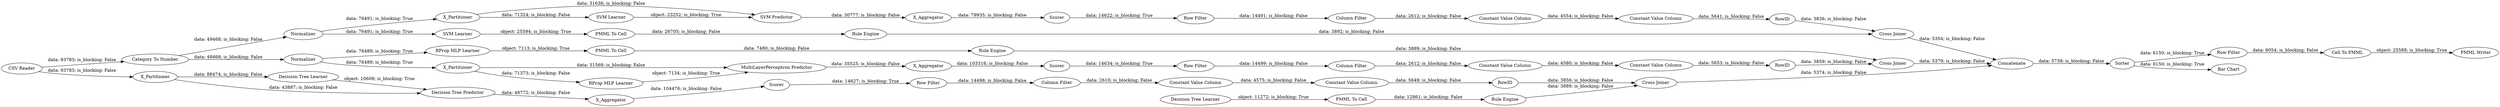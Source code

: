 digraph {
	"-5938927551401286818_2" [label=X_Partitioner]
	"3124343208270063723_293" [label=RowID]
	"-8609934764197682737_293" [label=RowID]
	"-2648484977839293014_32" [label="SVM Predictor"]
	"-5938927551401286818_39" [label=Scorer]
	"8148829301254200715_58" [label="Category To Number"]
	"7623798538302891444_32" [label="MultiLayerPerceptron Predictor"]
	"-5109906531722097409_9" [label="Row Filter"]
	"-2648484977839293014_39" [label="Cross Joiner"]
	"8148829301254200715_53" [label="Row Filter"]
	"-8840342603419715598_34" [label="Rule Engine"]
	"3124343208270063723_290" [label="Constant Value Column"]
	"1273239806396927392_35" [label="Rule Engine"]
	"-5109906531722097409_290" [label="Constant Value Column"]
	"-2648484977839293014_7" [label=X_Aggregator]
	"7623798538302891444_31" [label="RProp MLP Learner"]
	"8148829301254200715_62" [label=Concatenate]
	"-5109906531722097409_294" [label="Column Filter"]
	"8148829301254200715_52" [label=Sorter]
	"8148829301254200715_54" [label="Cell To PMML"]
	"3124343208270063723_292" [label="Constant Value Column"]
	"-5109906531722097409_292" [label="Constant Value Column"]
	"-5938927551401286818_7" [label=X_Aggregator]
	"8148829301254200715_64" [label="Bar Chart"]
	"-5938927551401286818_38" [label="Cross Joiner"]
	"-2648484977839293014_2" [label=X_Partitioner]
	"1273239806396927392_33" [label="SVM Learner"]
	"8148829301254200715_1" [label="CSV Reader"]
	"5556946653606816862_34" [label="Rule Engine"]
	"-8609934764197682737_294" [label="Column Filter"]
	"-8609934764197682737_9" [label="Row Filter"]
	"-5938927551401286818_31" [label="Decision Tree Learner"]
	"3124343208270063723_294" [label="Column Filter"]
	"5556946653606816862_22" [label="PMML To Cell"]
	"-5109906531722097409_293" [label=RowID]
	"1273239806396927392_34" [label="PMML To Cell"]
	"-8609934764197682737_292" [label="Constant Value Column"]
	"5556946653606816862_35" [label="RProp MLP Learner"]
	"-2648484977839293014_41" [label=Scorer]
	"3124343208270063723_9" [label="Row Filter"]
	"-8609934764197682737_290" [label="Constant Value Column"]
	"8148829301254200715_63" [label="PMML Writer"]
	"-5938927551401286818_32" [label="Decision Tree Predictor"]
	"-2648484977839293014_31" [label="SVM Learner"]
	"7623798538302891444_39" [label=Normalizer]
	"-8840342603419715598_33" [label="Decision Tree Learner"]
	"7623798538302891444_40" [label=Scorer]
	"7623798538302891444_38" [label="Cross Joiner"]
	"-2648484977839293014_40" [label=Normalizer]
	"-8840342603419715598_28" [label="PMML To Cell"]
	"7623798538302891444_7" [label=X_Aggregator]
	"7623798538302891444_2" [label=X_Partitioner]
	"-8840342603419715598_28" -> "-8840342603419715598_34" [label="data: 12861; is_blocking: False"]
	"-8609934764197682737_9" -> "-8609934764197682737_294" [label="data: 14498; is_blocking: False"]
	"3124343208270063723_9" -> "3124343208270063723_294" [label="data: 14499; is_blocking: False"]
	"8148829301254200715_1" -> "-5938927551401286818_2" [label="data: 93783; is_blocking: False"]
	"3124343208270063723_290" -> "3124343208270063723_292" [label="data: 4580; is_blocking: False"]
	"8148829301254200715_58" -> "7623798538302891444_39" [label="data: 49468; is_blocking: False"]
	"8148829301254200715_53" -> "8148829301254200715_54" [label="data: 6054; is_blocking: False"]
	"-5938927551401286818_31" -> "-5938927551401286818_32" [label="object: 10609; is_blocking: True"]
	"8148829301254200715_58" -> "-2648484977839293014_40" [label="data: 49468; is_blocking: False"]
	"-2648484977839293014_40" -> "1273239806396927392_33" [label="data: 76491; is_blocking: True"]
	"5556946653606816862_34" -> "7623798538302891444_38" [label="data: 3889; is_blocking: False"]
	"-8840342603419715598_34" -> "-5938927551401286818_38" [label="data: 3889; is_blocking: False"]
	"-2648484977839293014_2" -> "-2648484977839293014_31" [label="data: 71324; is_blocking: False"]
	"-8609934764197682737_293" -> "-5938927551401286818_38" [label="data: 3856; is_blocking: False"]
	"-5938927551401286818_32" -> "-5938927551401286818_7" [label="data: 48772; is_blocking: False"]
	"3124343208270063723_294" -> "3124343208270063723_290" [label="data: 2612; is_blocking: False"]
	"7623798538302891444_39" -> "7623798538302891444_2" [label="data: 76489; is_blocking: True"]
	"-2648484977839293014_32" -> "-2648484977839293014_7" [label="data: 30777; is_blocking: False"]
	"1273239806396927392_34" -> "1273239806396927392_35" [label="data: 26705; is_blocking: False"]
	"7623798538302891444_39" -> "5556946653606816862_35" [label="data: 76489; is_blocking: True"]
	"-8609934764197682737_290" -> "-8609934764197682737_292" [label="data: 4575; is_blocking: False"]
	"-5109906531722097409_9" -> "-5109906531722097409_294" [label="data: 14491; is_blocking: False"]
	"-2648484977839293014_31" -> "-2648484977839293014_32" [label="object: 23252; is_blocking: True"]
	"1273239806396927392_33" -> "1273239806396927392_34" [label="object: 25594; is_blocking: True"]
	"-5938927551401286818_2" -> "-5938927551401286818_31" [label="data: 88474; is_blocking: False"]
	"-5109906531722097409_292" -> "-5109906531722097409_293" [label="data: 5641; is_blocking: False"]
	"7623798538302891444_31" -> "7623798538302891444_32" [label="object: 7134; is_blocking: True"]
	"8148829301254200715_54" -> "8148829301254200715_63" [label="object: 25588; is_blocking: True"]
	"-8609934764197682737_292" -> "-8609934764197682737_293" [label="data: 5649; is_blocking: False"]
	"-2648484977839293014_7" -> "-2648484977839293014_41" [label="data: 79935; is_blocking: False"]
	"3124343208270063723_293" -> "7623798538302891444_38" [label="data: 3859; is_blocking: False"]
	"-5109906531722097409_293" -> "-2648484977839293014_39" [label="data: 3836; is_blocking: False"]
	"8148829301254200715_52" -> "8148829301254200715_64" [label="data: 6150; is_blocking: True"]
	"-5938927551401286818_38" -> "8148829301254200715_62" [label="data: 5374; is_blocking: False"]
	"-5938927551401286818_39" -> "-8609934764197682737_9" [label="data: 14627; is_blocking: True"]
	"7623798538302891444_40" -> "3124343208270063723_9" [label="data: 14634; is_blocking: True"]
	"7623798538302891444_2" -> "7623798538302891444_31" [label="data: 71373; is_blocking: False"]
	"-2648484977839293014_41" -> "-5109906531722097409_9" [label="data: 14622; is_blocking: True"]
	"-8609934764197682737_294" -> "-8609934764197682737_290" [label="data: 2610; is_blocking: False"]
	"-5938927551401286818_2" -> "-5938927551401286818_32" [label="data: 43887; is_blocking: False"]
	"7623798538302891444_38" -> "8148829301254200715_62" [label="data: 5379; is_blocking: False"]
	"8148829301254200715_1" -> "8148829301254200715_58" [label="data: 93783; is_blocking: False"]
	"7623798538302891444_7" -> "7623798538302891444_40" [label="data: 103316; is_blocking: False"]
	"1273239806396927392_35" -> "-2648484977839293014_39" [label="data: 3892; is_blocking: False"]
	"5556946653606816862_22" -> "5556946653606816862_34" [label="data: 7480; is_blocking: False"]
	"8148829301254200715_52" -> "8148829301254200715_53" [label="data: 6150; is_blocking: True"]
	"-2648484977839293014_39" -> "8148829301254200715_62" [label="data: 5354; is_blocking: False"]
	"-5938927551401286818_7" -> "-5938927551401286818_39" [label="data: 104476; is_blocking: False"]
	"5556946653606816862_35" -> "5556946653606816862_22" [label="object: 7113; is_blocking: True"]
	"7623798538302891444_2" -> "7623798538302891444_32" [label="data: 31569; is_blocking: False"]
	"7623798538302891444_32" -> "7623798538302891444_7" [label="data: 35525; is_blocking: False"]
	"-5109906531722097409_290" -> "-5109906531722097409_292" [label="data: 4554; is_blocking: False"]
	"-2648484977839293014_40" -> "-2648484977839293014_2" [label="data: 76491; is_blocking: True"]
	"-2648484977839293014_2" -> "-2648484977839293014_32" [label="data: 31636; is_blocking: False"]
	"8148829301254200715_62" -> "8148829301254200715_52" [label="data: 5739; is_blocking: False"]
	"-8840342603419715598_33" -> "-8840342603419715598_28" [label="object: 11272; is_blocking: True"]
	"-5109906531722097409_294" -> "-5109906531722097409_290" [label="data: 2612; is_blocking: False"]
	"3124343208270063723_292" -> "3124343208270063723_293" [label="data: 5653; is_blocking: False"]
	rankdir=LR
}
